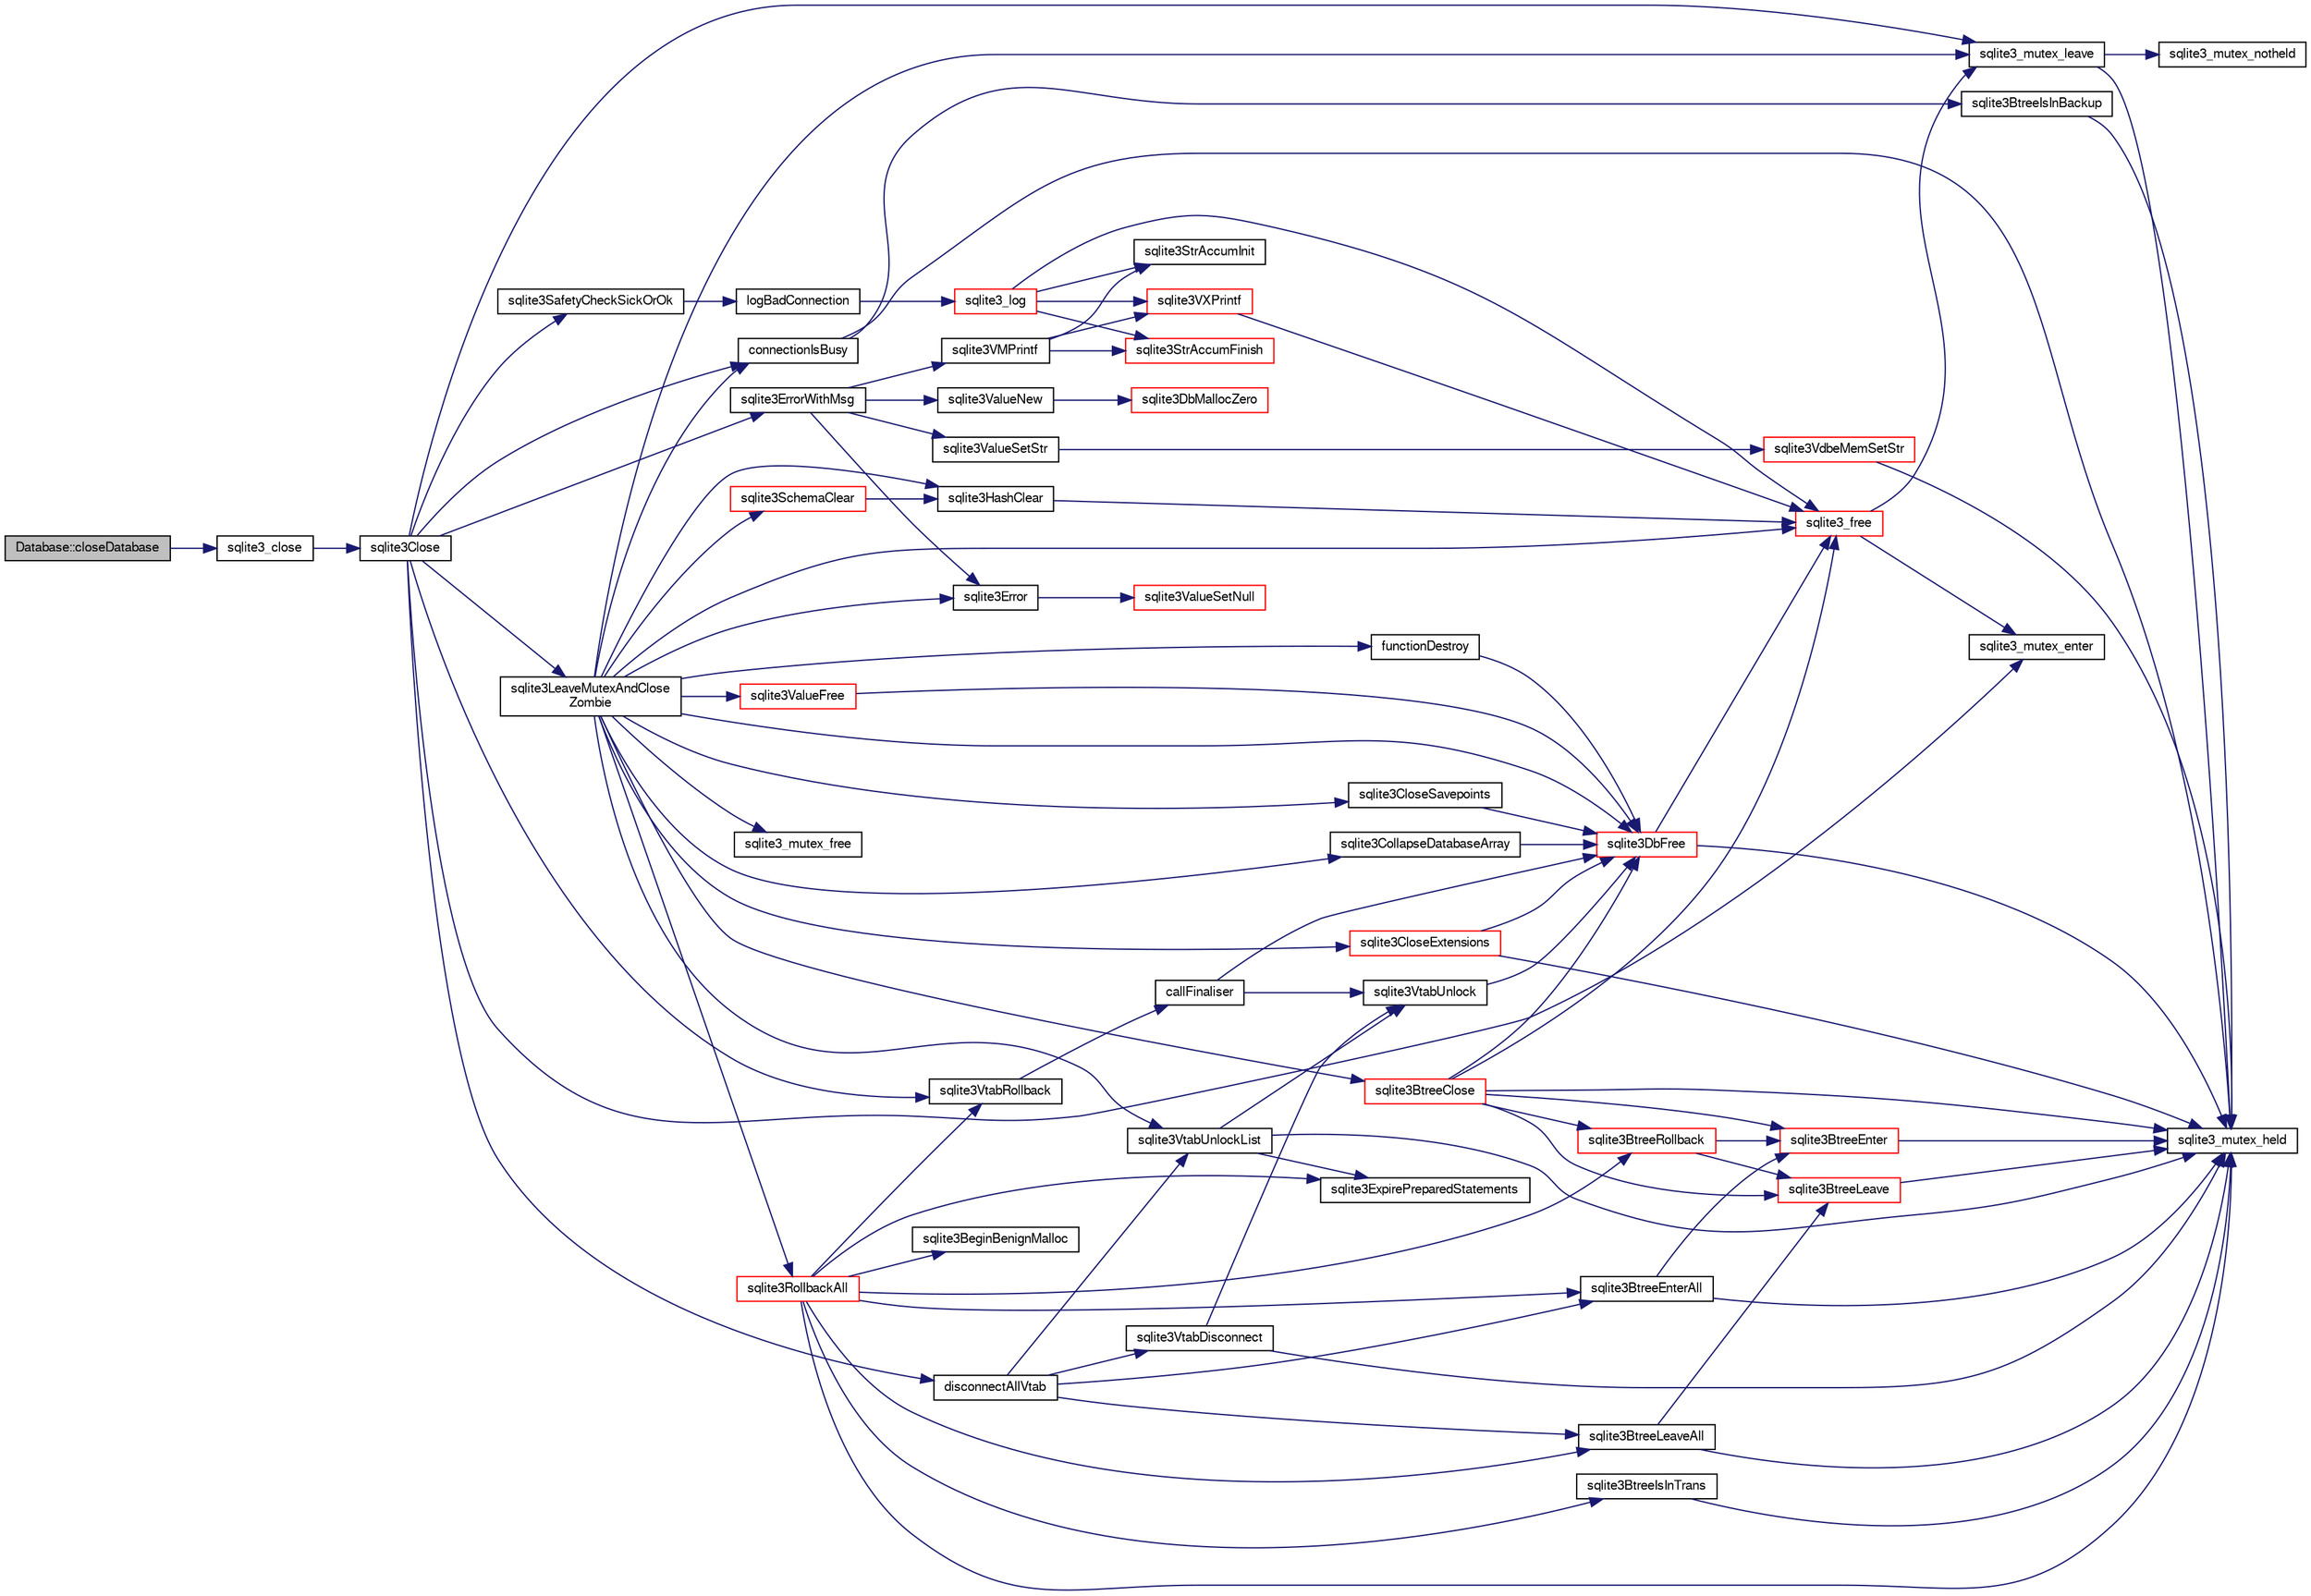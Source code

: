 digraph "Database::closeDatabase"
{
  edge [fontname="FreeSans",fontsize="10",labelfontname="FreeSans",labelfontsize="10"];
  node [fontname="FreeSans",fontsize="10",shape=record];
  rankdir="LR";
  Node0 [label="Database::closeDatabase",height=0.2,width=0.4,color="black", fillcolor="grey75", style="filled", fontcolor="black"];
  Node0 -> Node1 [color="midnightblue",fontsize="10",style="solid",fontname="FreeSans"];
  Node1 [label="sqlite3_close",height=0.2,width=0.4,color="black", fillcolor="white", style="filled",URL="$sqlite3_8c.html#ac43c9032fc6ef3b2a231dc3a9fa44b2d"];
  Node1 -> Node2 [color="midnightblue",fontsize="10",style="solid",fontname="FreeSans"];
  Node2 [label="sqlite3Close",height=0.2,width=0.4,color="black", fillcolor="white", style="filled",URL="$sqlite3_8c.html#aa9f2e73837bba8d721dbde0964ffce11"];
  Node2 -> Node3 [color="midnightblue",fontsize="10",style="solid",fontname="FreeSans"];
  Node3 [label="sqlite3SafetyCheckSickOrOk",height=0.2,width=0.4,color="black", fillcolor="white", style="filled",URL="$sqlite3_8c.html#ac1fff729aec147d9825a4930042a626b"];
  Node3 -> Node4 [color="midnightblue",fontsize="10",style="solid",fontname="FreeSans"];
  Node4 [label="logBadConnection",height=0.2,width=0.4,color="black", fillcolor="white", style="filled",URL="$sqlite3_8c.html#a8aa249fac852b22bb1227e2bc2921f11"];
  Node4 -> Node5 [color="midnightblue",fontsize="10",style="solid",fontname="FreeSans"];
  Node5 [label="sqlite3_log",height=0.2,width=0.4,color="red", fillcolor="white", style="filled",URL="$sqlite3_8c.html#a298c9699bf9c143662c6b1fec4b2dc3b"];
  Node5 -> Node7 [color="midnightblue",fontsize="10",style="solid",fontname="FreeSans"];
  Node7 [label="sqlite3StrAccumInit",height=0.2,width=0.4,color="black", fillcolor="white", style="filled",URL="$sqlite3_8c.html#aabf95e113b9d54d519cd15a56215f560"];
  Node5 -> Node8 [color="midnightblue",fontsize="10",style="solid",fontname="FreeSans"];
  Node8 [label="sqlite3VXPrintf",height=0.2,width=0.4,color="red", fillcolor="white", style="filled",URL="$sqlite3_8c.html#a63c25806c9bd4a2b76f9a0eb232c6bde"];
  Node8 -> Node20 [color="midnightblue",fontsize="10",style="solid",fontname="FreeSans"];
  Node20 [label="sqlite3_free",height=0.2,width=0.4,color="red", fillcolor="white", style="filled",URL="$sqlite3_8c.html#a6552349e36a8a691af5487999ab09519"];
  Node20 -> Node21 [color="midnightblue",fontsize="10",style="solid",fontname="FreeSans"];
  Node21 [label="sqlite3_mutex_enter",height=0.2,width=0.4,color="black", fillcolor="white", style="filled",URL="$sqlite3_8c.html#a1c12cde690bd89f104de5cbad12a6bf5"];
  Node20 -> Node23 [color="midnightblue",fontsize="10",style="solid",fontname="FreeSans"];
  Node23 [label="sqlite3_mutex_leave",height=0.2,width=0.4,color="black", fillcolor="white", style="filled",URL="$sqlite3_8c.html#a5838d235601dbd3c1fa993555c6bcc93"];
  Node23 -> Node15 [color="midnightblue",fontsize="10",style="solid",fontname="FreeSans"];
  Node15 [label="sqlite3_mutex_held",height=0.2,width=0.4,color="black", fillcolor="white", style="filled",URL="$sqlite3_8c.html#acf77da68932b6bc163c5e68547ecc3e7"];
  Node23 -> Node24 [color="midnightblue",fontsize="10",style="solid",fontname="FreeSans"];
  Node24 [label="sqlite3_mutex_notheld",height=0.2,width=0.4,color="black", fillcolor="white", style="filled",URL="$sqlite3_8c.html#a83967c837c1c000d3b5adcfaa688f5dc"];
  Node5 -> Node117 [color="midnightblue",fontsize="10",style="solid",fontname="FreeSans"];
  Node117 [label="sqlite3StrAccumFinish",height=0.2,width=0.4,color="red", fillcolor="white", style="filled",URL="$sqlite3_8c.html#adb7f26b10ac1b847db6f000ef4c2e2ba"];
  Node5 -> Node20 [color="midnightblue",fontsize="10",style="solid",fontname="FreeSans"];
  Node2 -> Node21 [color="midnightblue",fontsize="10",style="solid",fontname="FreeSans"];
  Node2 -> Node287 [color="midnightblue",fontsize="10",style="solid",fontname="FreeSans"];
  Node287 [label="disconnectAllVtab",height=0.2,width=0.4,color="black", fillcolor="white", style="filled",URL="$sqlite3_8c.html#a1ac4084324211c352cb91da6cc84c5e4"];
  Node287 -> Node288 [color="midnightblue",fontsize="10",style="solid",fontname="FreeSans"];
  Node288 [label="sqlite3BtreeEnterAll",height=0.2,width=0.4,color="black", fillcolor="white", style="filled",URL="$sqlite3_8c.html#a7e8c5e623a61d322d3622c3e6202d735"];
  Node288 -> Node15 [color="midnightblue",fontsize="10",style="solid",fontname="FreeSans"];
  Node288 -> Node289 [color="midnightblue",fontsize="10",style="solid",fontname="FreeSans"];
  Node289 [label="sqlite3BtreeEnter",height=0.2,width=0.4,color="red", fillcolor="white", style="filled",URL="$sqlite3_8c.html#afa05d700ca373993fe6b0525b867feff"];
  Node289 -> Node15 [color="midnightblue",fontsize="10",style="solid",fontname="FreeSans"];
  Node287 -> Node294 [color="midnightblue",fontsize="10",style="solid",fontname="FreeSans"];
  Node294 [label="sqlite3VtabDisconnect",height=0.2,width=0.4,color="black", fillcolor="white", style="filled",URL="$sqlite3_8c.html#a27389b43aaf0bfa61d7f4ae78863ef2a"];
  Node294 -> Node15 [color="midnightblue",fontsize="10",style="solid",fontname="FreeSans"];
  Node294 -> Node295 [color="midnightblue",fontsize="10",style="solid",fontname="FreeSans"];
  Node295 [label="sqlite3VtabUnlock",height=0.2,width=0.4,color="black", fillcolor="white", style="filled",URL="$sqlite3_8c.html#a8b3341682c7724d767ebc8288b9063b4"];
  Node295 -> Node14 [color="midnightblue",fontsize="10",style="solid",fontname="FreeSans"];
  Node14 [label="sqlite3DbFree",height=0.2,width=0.4,color="red", fillcolor="white", style="filled",URL="$sqlite3_8c.html#ac70ab821a6607b4a1b909582dc37a069"];
  Node14 -> Node15 [color="midnightblue",fontsize="10",style="solid",fontname="FreeSans"];
  Node14 -> Node20 [color="midnightblue",fontsize="10",style="solid",fontname="FreeSans"];
  Node287 -> Node296 [color="midnightblue",fontsize="10",style="solid",fontname="FreeSans"];
  Node296 [label="sqlite3VtabUnlockList",height=0.2,width=0.4,color="black", fillcolor="white", style="filled",URL="$sqlite3_8c.html#a266b6e5487ec403a27fc6c6f852ff249"];
  Node296 -> Node15 [color="midnightblue",fontsize="10",style="solid",fontname="FreeSans"];
  Node296 -> Node297 [color="midnightblue",fontsize="10",style="solid",fontname="FreeSans"];
  Node297 [label="sqlite3ExpirePreparedStatements",height=0.2,width=0.4,color="black", fillcolor="white", style="filled",URL="$sqlite3_8c.html#af8baf566e769881b3d0bbdb0d2b4cdfe"];
  Node296 -> Node295 [color="midnightblue",fontsize="10",style="solid",fontname="FreeSans"];
  Node287 -> Node298 [color="midnightblue",fontsize="10",style="solid",fontname="FreeSans"];
  Node298 [label="sqlite3BtreeLeaveAll",height=0.2,width=0.4,color="black", fillcolor="white", style="filled",URL="$sqlite3_8c.html#a282e5f429eee8e0aebc7d18068ebccd2"];
  Node298 -> Node15 [color="midnightblue",fontsize="10",style="solid",fontname="FreeSans"];
  Node298 -> Node299 [color="midnightblue",fontsize="10",style="solid",fontname="FreeSans"];
  Node299 [label="sqlite3BtreeLeave",height=0.2,width=0.4,color="red", fillcolor="white", style="filled",URL="$sqlite3_8c.html#a460e4f89d1aeef4b4d334cfe8165da89"];
  Node299 -> Node15 [color="midnightblue",fontsize="10",style="solid",fontname="FreeSans"];
  Node2 -> Node300 [color="midnightblue",fontsize="10",style="solid",fontname="FreeSans"];
  Node300 [label="sqlite3VtabRollback",height=0.2,width=0.4,color="black", fillcolor="white", style="filled",URL="$sqlite3_8c.html#a8584200fbaad7da0253df51fb453c5dc"];
  Node300 -> Node301 [color="midnightblue",fontsize="10",style="solid",fontname="FreeSans"];
  Node301 [label="callFinaliser",height=0.2,width=0.4,color="black", fillcolor="white", style="filled",URL="$sqlite3_8c.html#a22316908cc65af3d391ba12ab103edb9"];
  Node301 -> Node295 [color="midnightblue",fontsize="10",style="solid",fontname="FreeSans"];
  Node301 -> Node14 [color="midnightblue",fontsize="10",style="solid",fontname="FreeSans"];
  Node2 -> Node302 [color="midnightblue",fontsize="10",style="solid",fontname="FreeSans"];
  Node302 [label="connectionIsBusy",height=0.2,width=0.4,color="black", fillcolor="white", style="filled",URL="$sqlite3_8c.html#a72f2a5a996a153234aa539319752f896"];
  Node302 -> Node15 [color="midnightblue",fontsize="10",style="solid",fontname="FreeSans"];
  Node302 -> Node303 [color="midnightblue",fontsize="10",style="solid",fontname="FreeSans"];
  Node303 [label="sqlite3BtreeIsInBackup",height=0.2,width=0.4,color="black", fillcolor="white", style="filled",URL="$sqlite3_8c.html#a4ad2890226605ffb8d4cbc85a1d1b74a"];
  Node303 -> Node15 [color="midnightblue",fontsize="10",style="solid",fontname="FreeSans"];
  Node2 -> Node304 [color="midnightblue",fontsize="10",style="solid",fontname="FreeSans"];
  Node304 [label="sqlite3ErrorWithMsg",height=0.2,width=0.4,color="black", fillcolor="white", style="filled",URL="$sqlite3_8c.html#a11feb4cd8e77d59df266587cfe1b2641"];
  Node304 -> Node221 [color="midnightblue",fontsize="10",style="solid",fontname="FreeSans"];
  Node221 [label="sqlite3Error",height=0.2,width=0.4,color="black", fillcolor="white", style="filled",URL="$sqlite3_8c.html#a4ba5e8be78db50d5538dcaa45bcf74d3"];
  Node221 -> Node222 [color="midnightblue",fontsize="10",style="solid",fontname="FreeSans"];
  Node222 [label="sqlite3ValueSetNull",height=0.2,width=0.4,color="red", fillcolor="white", style="filled",URL="$sqlite3_8c.html#ad9bc4507a7806b37946116afbe183b95"];
  Node304 -> Node305 [color="midnightblue",fontsize="10",style="solid",fontname="FreeSans"];
  Node305 [label="sqlite3ValueNew",height=0.2,width=0.4,color="black", fillcolor="white", style="filled",URL="$sqlite3_8c.html#ad40a378778daff2d574bec905e35828b"];
  Node305 -> Node218 [color="midnightblue",fontsize="10",style="solid",fontname="FreeSans"];
  Node218 [label="sqlite3DbMallocZero",height=0.2,width=0.4,color="red", fillcolor="white", style="filled",URL="$sqlite3_8c.html#a49cfebac9d6067a03442c92af73f33e4"];
  Node304 -> Node269 [color="midnightblue",fontsize="10",style="solid",fontname="FreeSans"];
  Node269 [label="sqlite3VMPrintf",height=0.2,width=0.4,color="black", fillcolor="white", style="filled",URL="$sqlite3_8c.html#a05535d0982ef06fbc2ee8195ebbae689"];
  Node269 -> Node7 [color="midnightblue",fontsize="10",style="solid",fontname="FreeSans"];
  Node269 -> Node8 [color="midnightblue",fontsize="10",style="solid",fontname="FreeSans"];
  Node269 -> Node117 [color="midnightblue",fontsize="10",style="solid",fontname="FreeSans"];
  Node304 -> Node306 [color="midnightblue",fontsize="10",style="solid",fontname="FreeSans"];
  Node306 [label="sqlite3ValueSetStr",height=0.2,width=0.4,color="black", fillcolor="white", style="filled",URL="$sqlite3_8c.html#a1fd40749f47941ee97ff6d798e2bc67e"];
  Node306 -> Node123 [color="midnightblue",fontsize="10",style="solid",fontname="FreeSans"];
  Node123 [label="sqlite3VdbeMemSetStr",height=0.2,width=0.4,color="red", fillcolor="white", style="filled",URL="$sqlite3_8c.html#a9697bec7c3b512483638ea3646191d7d"];
  Node123 -> Node15 [color="midnightblue",fontsize="10",style="solid",fontname="FreeSans"];
  Node2 -> Node23 [color="midnightblue",fontsize="10",style="solid",fontname="FreeSans"];
  Node2 -> Node307 [color="midnightblue",fontsize="10",style="solid",fontname="FreeSans"];
  Node307 [label="sqlite3LeaveMutexAndClose\lZombie",height=0.2,width=0.4,color="black", fillcolor="white", style="filled",URL="$sqlite3_8c.html#afe3a37c29dcb0fe9fc15fe07a3976f59"];
  Node307 -> Node302 [color="midnightblue",fontsize="10",style="solid",fontname="FreeSans"];
  Node307 -> Node23 [color="midnightblue",fontsize="10",style="solid",fontname="FreeSans"];
  Node307 -> Node308 [color="midnightblue",fontsize="10",style="solid",fontname="FreeSans"];
  Node308 [label="sqlite3RollbackAll",height=0.2,width=0.4,color="red", fillcolor="white", style="filled",URL="$sqlite3_8c.html#ad902dd388d73208539f557962e3fe6bb"];
  Node308 -> Node15 [color="midnightblue",fontsize="10",style="solid",fontname="FreeSans"];
  Node308 -> Node76 [color="midnightblue",fontsize="10",style="solid",fontname="FreeSans"];
  Node76 [label="sqlite3BeginBenignMalloc",height=0.2,width=0.4,color="black", fillcolor="white", style="filled",URL="$sqlite3_8c.html#a3344c0e2b1b6df701a1cb326602fac14"];
  Node308 -> Node288 [color="midnightblue",fontsize="10",style="solid",fontname="FreeSans"];
  Node308 -> Node309 [color="midnightblue",fontsize="10",style="solid",fontname="FreeSans"];
  Node309 [label="sqlite3BtreeIsInTrans",height=0.2,width=0.4,color="black", fillcolor="white", style="filled",URL="$sqlite3_8c.html#af38624e008e0a0e872a21934b7c75a42"];
  Node309 -> Node15 [color="midnightblue",fontsize="10",style="solid",fontname="FreeSans"];
  Node308 -> Node310 [color="midnightblue",fontsize="10",style="solid",fontname="FreeSans"];
  Node310 [label="sqlite3BtreeRollback",height=0.2,width=0.4,color="red", fillcolor="white", style="filled",URL="$sqlite3_8c.html#a317473acdafdd688385c8954f09de186"];
  Node310 -> Node289 [color="midnightblue",fontsize="10",style="solid",fontname="FreeSans"];
  Node310 -> Node299 [color="midnightblue",fontsize="10",style="solid",fontname="FreeSans"];
  Node308 -> Node300 [color="midnightblue",fontsize="10",style="solid",fontname="FreeSans"];
  Node308 -> Node297 [color="midnightblue",fontsize="10",style="solid",fontname="FreeSans"];
  Node308 -> Node298 [color="midnightblue",fontsize="10",style="solid",fontname="FreeSans"];
  Node307 -> Node651 [color="midnightblue",fontsize="10",style="solid",fontname="FreeSans"];
  Node651 [label="sqlite3CloseSavepoints",height=0.2,width=0.4,color="black", fillcolor="white", style="filled",URL="$sqlite3_8c.html#ab5403c6b2dae2f11e74116b8535cf82b"];
  Node651 -> Node14 [color="midnightblue",fontsize="10",style="solid",fontname="FreeSans"];
  Node307 -> Node629 [color="midnightblue",fontsize="10",style="solid",fontname="FreeSans"];
  Node629 [label="sqlite3BtreeClose",height=0.2,width=0.4,color="red", fillcolor="white", style="filled",URL="$sqlite3_8c.html#a729b65009b66a99200496b09c124df01"];
  Node629 -> Node15 [color="midnightblue",fontsize="10",style="solid",fontname="FreeSans"];
  Node629 -> Node289 [color="midnightblue",fontsize="10",style="solid",fontname="FreeSans"];
  Node629 -> Node310 [color="midnightblue",fontsize="10",style="solid",fontname="FreeSans"];
  Node629 -> Node299 [color="midnightblue",fontsize="10",style="solid",fontname="FreeSans"];
  Node629 -> Node14 [color="midnightblue",fontsize="10",style="solid",fontname="FreeSans"];
  Node629 -> Node20 [color="midnightblue",fontsize="10",style="solid",fontname="FreeSans"];
  Node307 -> Node463 [color="midnightblue",fontsize="10",style="solid",fontname="FreeSans"];
  Node463 [label="sqlite3SchemaClear",height=0.2,width=0.4,color="red", fillcolor="white", style="filled",URL="$sqlite3_8c.html#a927c603430267e42c56ab38ca221322a"];
  Node463 -> Node465 [color="midnightblue",fontsize="10",style="solid",fontname="FreeSans"];
  Node465 [label="sqlite3HashClear",height=0.2,width=0.4,color="black", fillcolor="white", style="filled",URL="$sqlite3_8c.html#acc7a2dfa6603c59af14b3792fe463c73"];
  Node465 -> Node20 [color="midnightblue",fontsize="10",style="solid",fontname="FreeSans"];
  Node307 -> Node296 [color="midnightblue",fontsize="10",style="solid",fontname="FreeSans"];
  Node307 -> Node956 [color="midnightblue",fontsize="10",style="solid",fontname="FreeSans"];
  Node956 [label="sqlite3CollapseDatabaseArray",height=0.2,width=0.4,color="black", fillcolor="white", style="filled",URL="$sqlite3_8c.html#aaa27b662e527cf1432dad05c49a389ce"];
  Node956 -> Node14 [color="midnightblue",fontsize="10",style="solid",fontname="FreeSans"];
  Node307 -> Node957 [color="midnightblue",fontsize="10",style="solid",fontname="FreeSans"];
  Node957 [label="functionDestroy",height=0.2,width=0.4,color="black", fillcolor="white", style="filled",URL="$sqlite3_8c.html#ad8907c124b2b0a3557b9f006fb98308c"];
  Node957 -> Node14 [color="midnightblue",fontsize="10",style="solid",fontname="FreeSans"];
  Node307 -> Node14 [color="midnightblue",fontsize="10",style="solid",fontname="FreeSans"];
  Node307 -> Node465 [color="midnightblue",fontsize="10",style="solid",fontname="FreeSans"];
  Node307 -> Node221 [color="midnightblue",fontsize="10",style="solid",fontname="FreeSans"];
  Node307 -> Node510 [color="midnightblue",fontsize="10",style="solid",fontname="FreeSans"];
  Node510 [label="sqlite3ValueFree",height=0.2,width=0.4,color="red", fillcolor="white", style="filled",URL="$sqlite3_8c.html#afeed84c3f344a833d15c7209265dc520"];
  Node510 -> Node14 [color="midnightblue",fontsize="10",style="solid",fontname="FreeSans"];
  Node307 -> Node958 [color="midnightblue",fontsize="10",style="solid",fontname="FreeSans"];
  Node958 [label="sqlite3CloseExtensions",height=0.2,width=0.4,color="red", fillcolor="white", style="filled",URL="$sqlite3_8c.html#a728aca7825db8e0439d565c4f2a1d669"];
  Node958 -> Node15 [color="midnightblue",fontsize="10",style="solid",fontname="FreeSans"];
  Node958 -> Node14 [color="midnightblue",fontsize="10",style="solid",fontname="FreeSans"];
  Node307 -> Node20 [color="midnightblue",fontsize="10",style="solid",fontname="FreeSans"];
  Node307 -> Node280 [color="midnightblue",fontsize="10",style="solid",fontname="FreeSans"];
  Node280 [label="sqlite3_mutex_free",height=0.2,width=0.4,color="black", fillcolor="white", style="filled",URL="$sqlite3_8c.html#a2db2e72e08f6873afa9c61b0ec726fec"];
}

